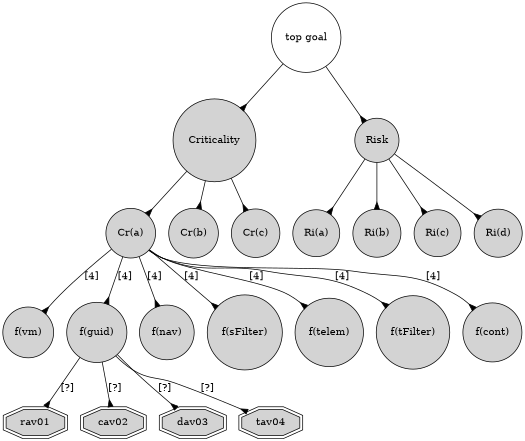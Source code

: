 digraph G { 
 ranksep=0.5; 
 ratio=compress;
 size="3.5, 3.5";
 "top goal" [shape=circle]; 
subgraph nfr_softgoals { 
node [style=filled];
 label="nfr softgoals";
"Criticality" [shape=circle]; 
"Risk" [shape=circle]; 
"Cr(a)" [shape=circle]; 
"Cr(b)" [shape=circle]; 
"Cr(c)" [shape=circle]; 
"Ri(a)" [shape=circle]; 
"Ri(b)" [shape=circle]; 
"Ri(c)" [shape=circle]; 
"Ri(d)" [shape=circle]; 
"f(vm)" [shape=circle]; 
"f(guid)" [shape=circle]; 
"f(nav)" [shape=circle]; 
"f(sFilter)" [shape=circle]; 
"f(telem)" [shape=circle]; 
"f(tFilter)" [shape=circle]; 
"f(cont)" [shape=circle]; 
}
subgraph op_softgoals { 
node [style=filled];
 label="operationalizing softgoals";
"rav01" [shape=doubleoctagon]; 
"cav02" [shape=doubleoctagon]; 
"dav03" [shape=doubleoctagon]; 
"tav04" [shape=doubleoctagon]; 
} 
"top goal" -> "Criticality" [arrowhead=inv]; 
"top goal" -> "Risk" [arrowhead=inv]; 
"Criticality" -> "Cr(a)" [arrowhead=inv]; 
"Criticality" -> "Cr(b)" [arrowhead=inv]; 
"Criticality" -> "Cr(c)" [arrowhead=inv]; 
"Risk" -> "Ri(a)" [arrowhead=inv]; 
"Risk" -> "Ri(b)" [arrowhead=inv]; 
"Risk" -> "Ri(c)" [arrowhead=inv]; 
"Risk" -> "Ri(d)" [arrowhead=inv]; 
"Cr(a)" -> "f(guid)" [arrowhead=inv, label="[4]"]; 
"Cr(a)" -> "f(nav)" [arrowhead=inv, label="[4]"]; 
"Cr(a)" -> "f(vm)" [arrowhead=inv, label="[4]"]; 
"Cr(a)" -> "f(sFilter)" [arrowhead=inv, label="[4]"]; 
"Cr(a)" -> "f(tFilter)" [arrowhead=inv, label="[4]"]; 
"Cr(a)" -> "f(telem)" [arrowhead=inv, label="[4]"]; 
"Cr(a)" -> "f(cont)" [arrowhead=inv, label="[4]"]; 
"f(guid)" -> "rav01" [arrowhead=inv, label="[?]"]; 
"f(guid)" -> "cav02" [arrowhead=inv, label="[?]"]; 
"f(guid)" -> "dav03" [arrowhead=inv, label="[?]"]; 
"f(guid)" -> "tav04" [arrowhead=inv, label="[?]"]; 
} 
